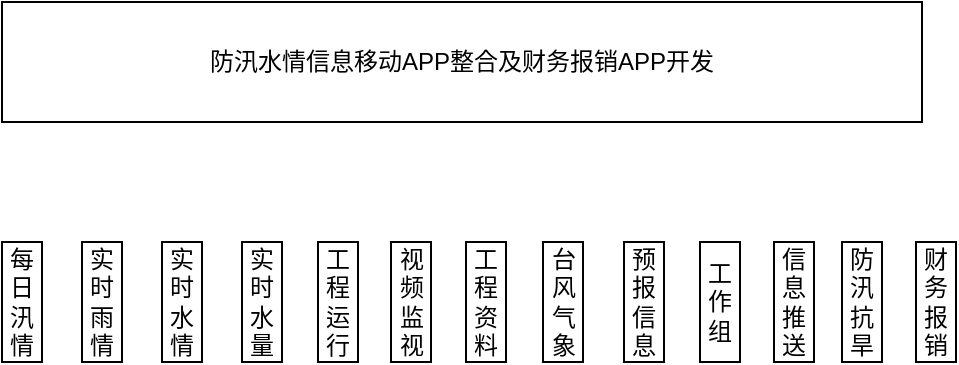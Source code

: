 <mxfile version="10.9.6" type="github"><diagram id="qvx9LAHxHfA9EjNs1QSS" name="Page-1"><mxGraphModel dx="868" dy="456" grid="1" gridSize="10" guides="1" tooltips="1" connect="1" arrows="1" fold="1" page="1" pageScale="1" pageWidth="827" pageHeight="1169" math="0" shadow="0"><root><mxCell id="0"/><mxCell id="1" parent="0"/><mxCell id="SEAwow5dpvRGz6BitIV--1" value="防汛水情信息移动APP整合及财务报销APP开发" style="rounded=0;whiteSpace=wrap;html=1;" vertex="1" parent="1"><mxGeometry x="240" y="70" width="460" height="60" as="geometry"/></mxCell><mxCell id="SEAwow5dpvRGz6BitIV--2" value="每日汛情" style="rounded=0;whiteSpace=wrap;html=1;" vertex="1" parent="1"><mxGeometry x="240" y="190" width="20" height="60" as="geometry"/></mxCell><mxCell id="SEAwow5dpvRGz6BitIV--3" value="工程资料" style="rounded=0;whiteSpace=wrap;html=1;" vertex="1" parent="1"><mxGeometry x="472" y="190" width="20" height="60" as="geometry"/></mxCell><mxCell id="SEAwow5dpvRGz6BitIV--4" value="视频监视" style="rounded=0;whiteSpace=wrap;html=1;" vertex="1" parent="1"><mxGeometry x="434.5" y="190" width="20" height="60" as="geometry"/></mxCell><mxCell id="SEAwow5dpvRGz6BitIV--5" value="每日汛情" style="rounded=0;whiteSpace=wrap;html=1;" vertex="1" parent="1"><mxGeometry x="240" y="190" width="20" height="60" as="geometry"/></mxCell><mxCell id="SEAwow5dpvRGz6BitIV--6" value="每日汛情" style="rounded=0;whiteSpace=wrap;html=1;" vertex="1" parent="1"><mxGeometry x="240" y="190" width="20" height="60" as="geometry"/></mxCell><mxCell id="SEAwow5dpvRGz6BitIV--7" value="实时水量" style="rounded=0;whiteSpace=wrap;html=1;" vertex="1" parent="1"><mxGeometry x="360" y="190" width="20" height="60" as="geometry"/></mxCell><mxCell id="SEAwow5dpvRGz6BitIV--8" value="实时水情" style="rounded=0;whiteSpace=wrap;html=1;" vertex="1" parent="1"><mxGeometry x="320" y="190" width="20" height="60" as="geometry"/></mxCell><mxCell id="SEAwow5dpvRGz6BitIV--17" value="实时雨情" style="rounded=0;whiteSpace=wrap;html=1;" vertex="1" parent="1"><mxGeometry x="280" y="190" width="20" height="60" as="geometry"/></mxCell><mxCell id="SEAwow5dpvRGz6BitIV--18" value="工程运行" style="rounded=0;whiteSpace=wrap;html=1;" vertex="1" parent="1"><mxGeometry x="398" y="190" width="20" height="60" as="geometry"/></mxCell><mxCell id="SEAwow5dpvRGz6BitIV--19" value="台风气象" style="rounded=0;whiteSpace=wrap;html=1;" vertex="1" parent="1"><mxGeometry x="510.5" y="190" width="20" height="60" as="geometry"/></mxCell><mxCell id="SEAwow5dpvRGz6BitIV--21" value="预报信息" style="rounded=0;whiteSpace=wrap;html=1;" vertex="1" parent="1"><mxGeometry x="551" y="190" width="20" height="60" as="geometry"/></mxCell><mxCell id="SEAwow5dpvRGz6BitIV--22" value="工作组" style="rounded=0;whiteSpace=wrap;html=1;" vertex="1" parent="1"><mxGeometry x="589" y="190" width="20" height="60" as="geometry"/></mxCell><mxCell id="SEAwow5dpvRGz6BitIV--23" value="财务报销" style="rounded=0;whiteSpace=wrap;html=1;" vertex="1" parent="1"><mxGeometry x="697" y="190" width="20" height="60" as="geometry"/></mxCell><mxCell id="SEAwow5dpvRGz6BitIV--24" value="信息推送" style="rounded=0;whiteSpace=wrap;html=1;" vertex="1" parent="1"><mxGeometry x="626" y="190" width="20" height="60" as="geometry"/></mxCell><mxCell id="SEAwow5dpvRGz6BitIV--25" value="防汛抗旱" style="rounded=0;whiteSpace=wrap;html=1;" vertex="1" parent="1"><mxGeometry x="660" y="190" width="20" height="60" as="geometry"/></mxCell></root></mxGraphModel></diagram></mxfile>